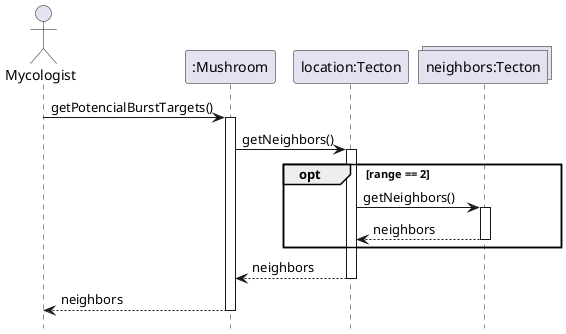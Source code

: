 @startuml
hide footbox

actor Mycologist

participant ":Mushroom" as mushroom
participant "location:Tecton" as location
collections "neighbors:Tecton" as neighbors

Mycologist -> mushroom : getPotencialBurstTargets()
activate mushroom

mushroom -> location : getNeighbors()
activate location

opt range == 2
    location -> neighbors : getNeighbors()
    activate neighbors
    return neighbors
end

return neighbors

return neighbors

@enduml